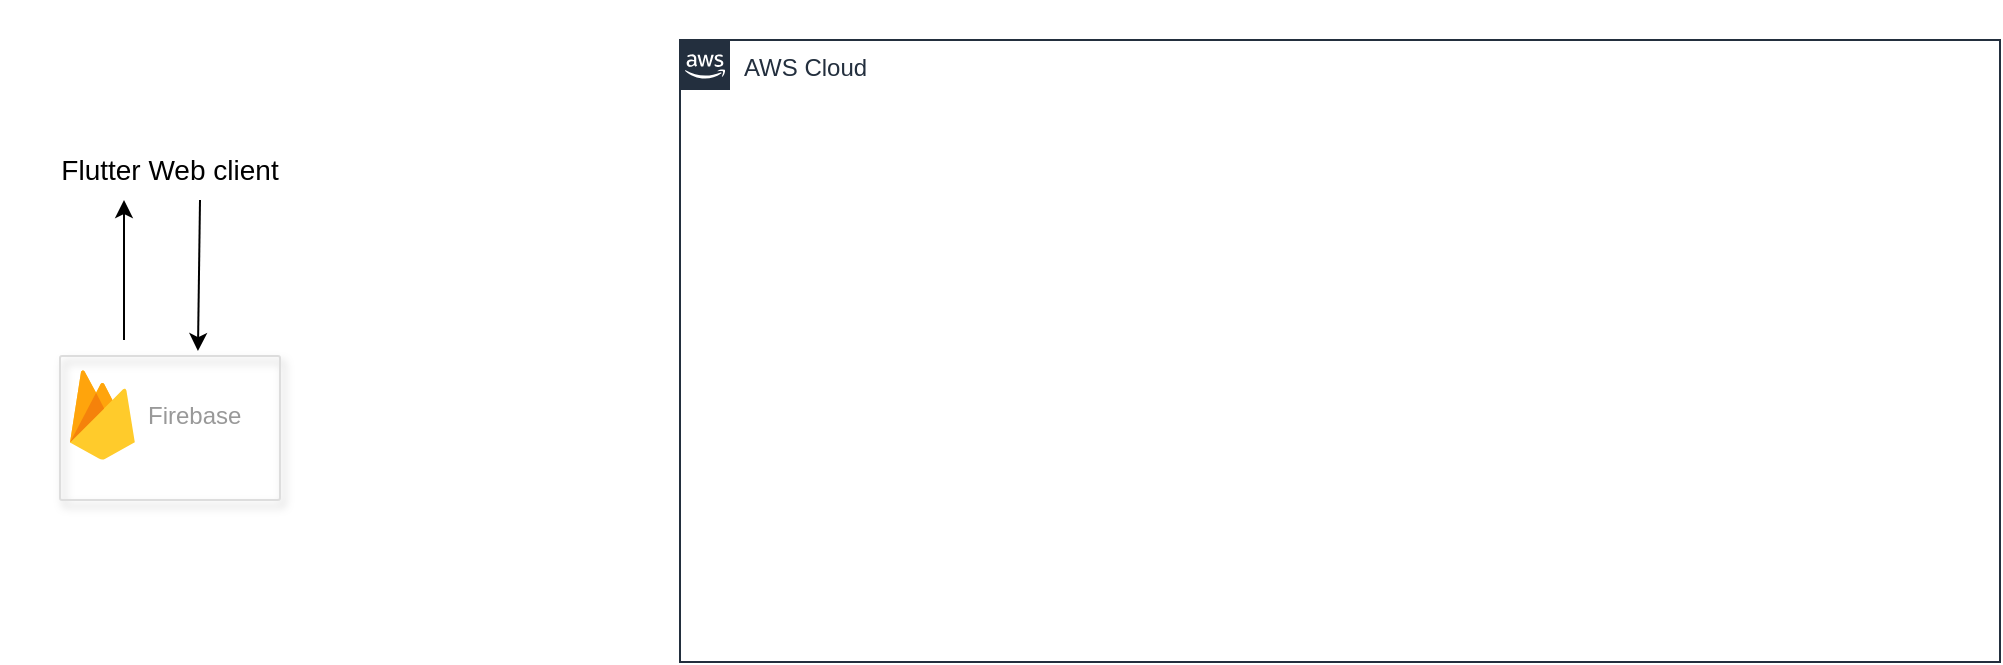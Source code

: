 <mxfile version="15.7.1" type="github">
  <diagram id="Ht1M8jgEwFfnCIfOTk4-" name="Page-1">
    <mxGraphModel dx="1351" dy="1613" grid="1" gridSize="10" guides="1" tooltips="1" connect="1" arrows="1" fold="1" page="1" pageScale="1" pageWidth="1169" pageHeight="827" math="0" shadow="0">
      <root>
        <mxCell id="0" />
        <mxCell id="1" parent="0" />
        <mxCell id="UEzPUAAOIrF-is8g5C7q-154" value="AWS Cloud" style="points=[[0,0],[0.25,0],[0.5,0],[0.75,0],[1,0],[1,0.25],[1,0.5],[1,0.75],[1,1],[0.75,1],[0.5,1],[0.25,1],[0,1],[0,0.75],[0,0.5],[0,0.25]];outlineConnect=0;gradientColor=none;html=1;whiteSpace=wrap;fontSize=12;fontStyle=0;shape=mxgraph.aws4.group;grIcon=mxgraph.aws4.group_aws_cloud_alt;strokeColor=#232F3E;fillColor=none;verticalAlign=top;align=left;spacingLeft=30;fontColor=#232F3E;dashed=0;labelBackgroundColor=#ffffff;" parent="1" vertex="1">
          <mxGeometry x="440" y="-620" width="660" height="311" as="geometry" />
        </mxCell>
        <mxCell id="nadK3N8KtskS3tCUBgkc-2" value="" style="shape=image;html=1;verticalAlign=top;verticalLabelPosition=bottom;labelBackgroundColor=#ffffff;imageAspect=0;aspect=fixed;image=https://cdn4.iconfinder.com/data/icons/logos-brands-5/24/flutter-128.png" vertex="1" parent="1">
          <mxGeometry x="150" y="-640" width="62" height="62" as="geometry" />
        </mxCell>
        <mxCell id="nadK3N8KtskS3tCUBgkc-6" value="" style="strokeColor=#dddddd;shadow=1;strokeWidth=1;rounded=1;absoluteArcSize=1;arcSize=2;fillColor=none;" vertex="1" parent="1">
          <mxGeometry x="130" y="-462" width="110" height="72" as="geometry" />
        </mxCell>
        <mxCell id="nadK3N8KtskS3tCUBgkc-7" value="Firebase" style="sketch=0;dashed=0;connectable=0;html=1;fillColor=#5184F3;strokeColor=none;shape=mxgraph.gcp2.firebase;part=1;labelPosition=right;verticalLabelPosition=middle;align=left;verticalAlign=middle;spacingLeft=5;fontColor=#999999;fontSize=12;" vertex="1" parent="nadK3N8KtskS3tCUBgkc-6">
          <mxGeometry width="32.4" height="45" relative="1" as="geometry">
            <mxPoint x="5" y="7" as="offset" />
          </mxGeometry>
        </mxCell>
        <mxCell id="nadK3N8KtskS3tCUBgkc-9" value="" style="endArrow=classic;html=1;rounded=0;entryX=0.627;entryY=-0.034;entryDx=0;entryDy=0;entryPerimeter=0;" edge="1" parent="1" target="nadK3N8KtskS3tCUBgkc-6">
          <mxGeometry width="50" height="50" relative="1" as="geometry">
            <mxPoint x="200" y="-540" as="sourcePoint" />
            <mxPoint x="250" y="-590" as="targetPoint" />
          </mxGeometry>
        </mxCell>
        <mxCell id="nadK3N8KtskS3tCUBgkc-11" value="" style="endArrow=classic;html=1;rounded=0;" edge="1" parent="1">
          <mxGeometry width="50" height="50" relative="1" as="geometry">
            <mxPoint x="162" y="-470" as="sourcePoint" />
            <mxPoint x="162" y="-540" as="targetPoint" />
          </mxGeometry>
        </mxCell>
        <mxCell id="nadK3N8KtskS3tCUBgkc-13" value="&lt;font style=&quot;font-size: 14px&quot;&gt;Flutter Web client&lt;/font&gt;" style="text;html=1;strokeColor=none;fillColor=none;align=center;verticalAlign=middle;whiteSpace=wrap;rounded=0;" vertex="1" parent="1">
          <mxGeometry x="100" y="-570" width="170" height="30" as="geometry" />
        </mxCell>
      </root>
    </mxGraphModel>
  </diagram>
</mxfile>
